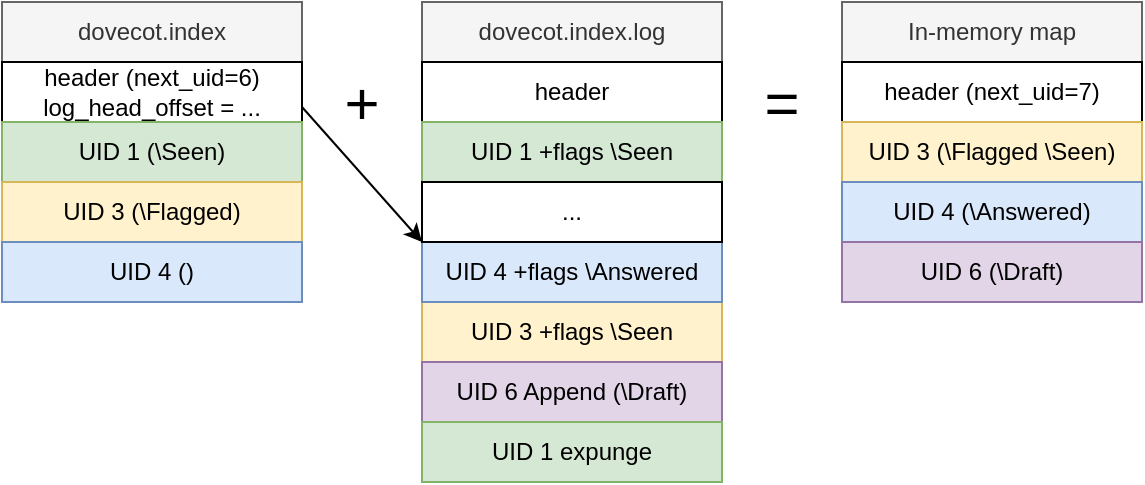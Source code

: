 <mxfile version="14.1.2" type="device"><diagram id="5p0F8xeoP52dvyFxxhJz" name="Page-1"><mxGraphModel dx="887" dy="491" grid="1" gridSize="10" guides="1" tooltips="1" connect="1" arrows="1" fold="1" page="1" pageScale="1" pageWidth="850" pageHeight="1100" math="0" shadow="0"><root><mxCell id="0"/><mxCell id="1" parent="0"/><mxCell id="VS0XZBOxseH6pmL-PmdT-2" value="dovecot.index" style="rounded=0;whiteSpace=wrap;html=1;fillColor=#f5f5f5;strokeColor=#666666;fontColor=#333333;" vertex="1" parent="1"><mxGeometry x="40" y="40" width="150" height="30" as="geometry"/></mxCell><mxCell id="VS0XZBOxseH6pmL-PmdT-3" value="header (next_uid=6)&lt;br&gt;log_head_offset = ..." style="whiteSpace=wrap;html=1;rounded=0;" vertex="1" parent="1"><mxGeometry x="40" y="70" width="150" height="30" as="geometry"/></mxCell><mxCell id="VS0XZBOxseH6pmL-PmdT-5" value="UID 1 (\Seen)" style="whiteSpace=wrap;html=1;rounded=0;fillColor=#d5e8d4;strokeColor=#82b366;" vertex="1" parent="1"><mxGeometry x="40" y="100" width="150" height="30" as="geometry"/></mxCell><mxCell id="VS0XZBOxseH6pmL-PmdT-6" value="UID 3 (\Flagged)" style="whiteSpace=wrap;html=1;rounded=0;fillColor=#fff2cc;strokeColor=#d6b656;" vertex="1" parent="1"><mxGeometry x="40" y="130" width="150" height="30" as="geometry"/></mxCell><mxCell id="VS0XZBOxseH6pmL-PmdT-7" value="UID 4 ()" style="whiteSpace=wrap;html=1;rounded=0;fillColor=#dae8fc;strokeColor=#6c8ebf;" vertex="1" parent="1"><mxGeometry x="40" y="160" width="150" height="30" as="geometry"/></mxCell><mxCell id="VS0XZBOxseH6pmL-PmdT-8" value="dovecot.index.log" style="rounded=0;whiteSpace=wrap;html=1;fillColor=#f5f5f5;strokeColor=#666666;fontColor=#333333;" vertex="1" parent="1"><mxGeometry x="250" y="40" width="150" height="30" as="geometry"/></mxCell><mxCell id="VS0XZBOxseH6pmL-PmdT-9" value="header" style="whiteSpace=wrap;html=1;rounded=0;" vertex="1" parent="1"><mxGeometry x="250" y="70" width="150" height="30" as="geometry"/></mxCell><mxCell id="VS0XZBOxseH6pmL-PmdT-11" value="UID 3 +flags \Seen" style="whiteSpace=wrap;html=1;rounded=0;fillColor=#fff2cc;strokeColor=#d6b656;" vertex="1" parent="1"><mxGeometry x="250" y="190" width="150" height="30" as="geometry"/></mxCell><mxCell id="VS0XZBOxseH6pmL-PmdT-12" value="UID 4 +flags \Answered" style="whiteSpace=wrap;html=1;rounded=0;fillColor=#dae8fc;strokeColor=#6c8ebf;" vertex="1" parent="1"><mxGeometry x="250" y="160" width="150" height="30" as="geometry"/></mxCell><mxCell id="VS0XZBOxseH6pmL-PmdT-13" value="UID 6 Append (\Draft)" style="whiteSpace=wrap;html=1;rounded=0;fillColor=#e1d5e7;strokeColor=#9673a6;" vertex="1" parent="1"><mxGeometry x="250" y="220" width="150" height="30" as="geometry"/></mxCell><mxCell id="VS0XZBOxseH6pmL-PmdT-14" value="In-memory map" style="rounded=0;whiteSpace=wrap;html=1;fillColor=#f5f5f5;strokeColor=#666666;fontColor=#333333;" vertex="1" parent="1"><mxGeometry x="460" y="40" width="150" height="30" as="geometry"/></mxCell><mxCell id="VS0XZBOxseH6pmL-PmdT-15" value="header (next_uid=7)" style="whiteSpace=wrap;html=1;rounded=0;" vertex="1" parent="1"><mxGeometry x="460" y="70" width="150" height="30" as="geometry"/></mxCell><mxCell id="VS0XZBOxseH6pmL-PmdT-17" value="UID 3 (\Flagged \Seen)" style="whiteSpace=wrap;html=1;rounded=0;fillColor=#fff2cc;strokeColor=#d6b656;" vertex="1" parent="1"><mxGeometry x="460" y="100" width="150" height="30" as="geometry"/></mxCell><mxCell id="VS0XZBOxseH6pmL-PmdT-18" value="UID 4 (\Answered)" style="whiteSpace=wrap;html=1;rounded=0;fillColor=#dae8fc;strokeColor=#6c8ebf;" vertex="1" parent="1"><mxGeometry x="460" y="130" width="150" height="30" as="geometry"/></mxCell><mxCell id="VS0XZBOxseH6pmL-PmdT-19" value="UID 1 expunge" style="whiteSpace=wrap;html=1;rounded=0;fillColor=#d5e8d4;strokeColor=#82b366;" vertex="1" parent="1"><mxGeometry x="250" y="250" width="150" height="30" as="geometry"/></mxCell><mxCell id="VS0XZBOxseH6pmL-PmdT-20" value="UID 6 (\Draft)" style="whiteSpace=wrap;html=1;rounded=0;fillColor=#e1d5e7;strokeColor=#9673a6;" vertex="1" parent="1"><mxGeometry x="460" y="160" width="150" height="30" as="geometry"/></mxCell><mxCell id="VS0XZBOxseH6pmL-PmdT-21" value="+" style="text;html=1;strokeColor=none;fillColor=none;align=center;verticalAlign=middle;whiteSpace=wrap;rounded=0;fontSize=30;" vertex="1" parent="1"><mxGeometry x="200" y="80" width="40" height="20" as="geometry"/></mxCell><mxCell id="VS0XZBOxseH6pmL-PmdT-22" value="=" style="text;html=1;strokeColor=none;fillColor=none;align=center;verticalAlign=middle;whiteSpace=wrap;rounded=0;fontSize=30;" vertex="1" parent="1"><mxGeometry x="410" y="80" width="40" height="20" as="geometry"/></mxCell><mxCell id="VS0XZBOxseH6pmL-PmdT-23" value="UID 1 +flags \Seen" style="whiteSpace=wrap;html=1;rounded=0;fillColor=#d5e8d4;strokeColor=#82b366;" vertex="1" parent="1"><mxGeometry x="250" y="100" width="150" height="30" as="geometry"/></mxCell><mxCell id="VS0XZBOxseH6pmL-PmdT-25" value="..." style="whiteSpace=wrap;html=1;rounded=0;" vertex="1" parent="1"><mxGeometry x="250" y="130" width="150" height="30" as="geometry"/></mxCell><mxCell id="VS0XZBOxseH6pmL-PmdT-26" value="" style="endArrow=classic;html=1;fontSize=30;entryX=0;entryY=0;entryDx=0;entryDy=0;exitX=1;exitY=0.75;exitDx=0;exitDy=0;" edge="1" parent="1" source="VS0XZBOxseH6pmL-PmdT-3" target="VS0XZBOxseH6pmL-PmdT-12"><mxGeometry width="50" height="50" relative="1" as="geometry"><mxPoint x="370" y="230" as="sourcePoint"/><mxPoint x="420" y="180" as="targetPoint"/></mxGeometry></mxCell></root></mxGraphModel></diagram></mxfile>